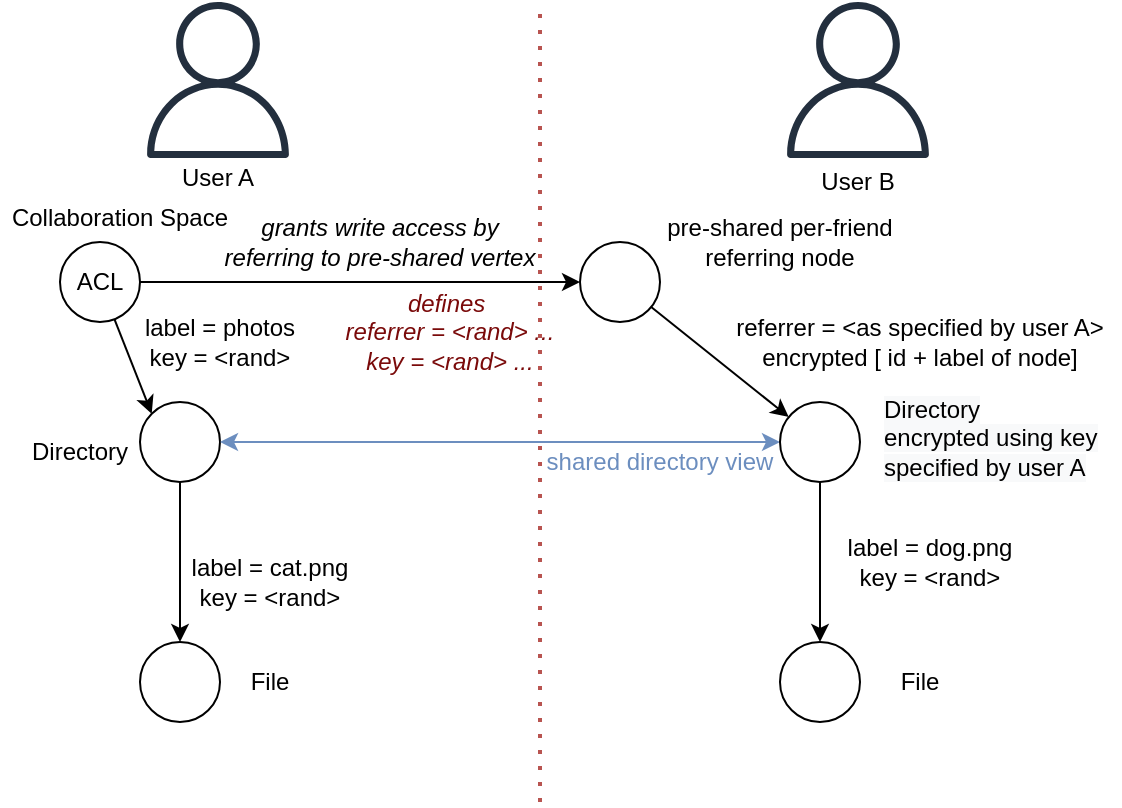 <mxfile version="14.1.8" type="device"><diagram id="mpFzrQPlszunmaVdCHvQ" name="Seite-1"><mxGraphModel dx="752" dy="968" grid="1" gridSize="10" guides="1" tooltips="1" connect="1" arrows="1" fold="1" page="1" pageScale="1" pageWidth="827" pageHeight="1169" math="0" shadow="0"><root><mxCell id="0"/><mxCell id="1" parent="0"/><mxCell id="U_ZpyEcctatvt0JEdYu7-17" style="edgeStyle=orthogonalEdgeStyle;rounded=0;orthogonalLoop=1;jettySize=auto;html=1;" parent="1" source="U_ZpyEcctatvt0JEdYu7-3" target="U_ZpyEcctatvt0JEdYu7-16" edge="1"><mxGeometry relative="1" as="geometry"/></mxCell><mxCell id="U_ZpyEcctatvt0JEdYu7-18" style="rounded=0;orthogonalLoop=1;jettySize=auto;html=1;entryX=0;entryY=0.5;entryDx=0;entryDy=0;exitX=1;exitY=0.5;exitDx=0;exitDy=0;" parent="1" source="QNJdvYs8YTNlKBs_LOQv-1" target="U_ZpyEcctatvt0JEdYu7-4" edge="1"><mxGeometry relative="1" as="geometry"/></mxCell><mxCell id="U_ZpyEcctatvt0JEdYu7-3" value="" style="ellipse;whiteSpace=wrap;html=1;aspect=fixed;" parent="1" vertex="1"><mxGeometry x="80" y="240" width="40" height="40" as="geometry"/></mxCell><mxCell id="U_ZpyEcctatvt0JEdYu7-19" style="edgeStyle=none;rounded=0;orthogonalLoop=1;jettySize=auto;html=1;" parent="1" source="U_ZpyEcctatvt0JEdYu7-4" target="U_ZpyEcctatvt0JEdYu7-5" edge="1"><mxGeometry relative="1" as="geometry"/></mxCell><mxCell id="U_ZpyEcctatvt0JEdYu7-4" value="" style="ellipse;whiteSpace=wrap;html=1;aspect=fixed;" parent="1" vertex="1"><mxGeometry x="300" y="160" width="40" height="40" as="geometry"/></mxCell><mxCell id="U_ZpyEcctatvt0JEdYu7-29" style="edgeStyle=none;rounded=0;orthogonalLoop=1;jettySize=auto;html=1;" parent="1" source="U_ZpyEcctatvt0JEdYu7-5" target="U_ZpyEcctatvt0JEdYu7-28" edge="1"><mxGeometry relative="1" as="geometry"/></mxCell><mxCell id="U_ZpyEcctatvt0JEdYu7-35" style="edgeStyle=none;rounded=0;orthogonalLoop=1;jettySize=auto;html=1;fillColor=#dae8fc;startArrow=classic;startFill=1;strokeColor=#6C8EBF;" parent="1" source="U_ZpyEcctatvt0JEdYu7-5" edge="1"><mxGeometry relative="1" as="geometry"><mxPoint x="120" y="260" as="targetPoint"/></mxGeometry></mxCell><mxCell id="U_ZpyEcctatvt0JEdYu7-5" value="" style="ellipse;whiteSpace=wrap;html=1;aspect=fixed;" parent="1" vertex="1"><mxGeometry x="400" y="240" width="40" height="40" as="geometry"/></mxCell><mxCell id="U_ZpyEcctatvt0JEdYu7-15" value="" style="endArrow=none;dashed=1;html=1;dashPattern=1 3;strokeWidth=2;fillColor=#f8cecc;strokeColor=#b85450;" parent="1" edge="1"><mxGeometry width="50" height="50" relative="1" as="geometry"><mxPoint x="280" y="440" as="sourcePoint"/><mxPoint x="280" y="40" as="targetPoint"/></mxGeometry></mxCell><mxCell id="U_ZpyEcctatvt0JEdYu7-16" value="" style="ellipse;whiteSpace=wrap;html=1;aspect=fixed;" parent="1" vertex="1"><mxGeometry x="80" y="360" width="40" height="40" as="geometry"/></mxCell><mxCell id="U_ZpyEcctatvt0JEdYu7-20" value="Directory" style="text;html=1;strokeColor=none;fillColor=none;align=center;verticalAlign=middle;whiteSpace=wrap;rounded=0;" parent="1" vertex="1"><mxGeometry x="30" y="255" width="40" height="20" as="geometry"/></mxCell><mxCell id="U_ZpyEcctatvt0JEdYu7-21" value="&lt;i&gt;grants write access by referring to pre-shared vertex&lt;/i&gt;" style="text;html=1;strokeColor=none;fillColor=none;align=center;verticalAlign=middle;whiteSpace=wrap;rounded=0;" parent="1" vertex="1"><mxGeometry x="120" y="140" width="160" height="40" as="geometry"/></mxCell><mxCell id="U_ZpyEcctatvt0JEdYu7-22" value="pre-shared per-friend referring node" style="text;html=1;strokeColor=none;fillColor=none;align=center;verticalAlign=middle;whiteSpace=wrap;rounded=0;" parent="1" vertex="1"><mxGeometry x="340" y="150" width="120" height="20" as="geometry"/></mxCell><mxCell id="U_ZpyEcctatvt0JEdYu7-23" value="referrer = &amp;lt;as specified by user A&amp;gt;&lt;br&gt;encrypted [ id + label of node]" style="text;html=1;strokeColor=none;fillColor=none;align=center;verticalAlign=middle;whiteSpace=wrap;rounded=0;" parent="1" vertex="1"><mxGeometry x="370" y="200" width="200" height="20" as="geometry"/></mxCell><mxCell id="U_ZpyEcctatvt0JEdYu7-24" value="&lt;i&gt;defines&amp;nbsp;&lt;br&gt;referrer = &amp;lt;rand&amp;gt; ...&lt;br&gt;key = &amp;lt;rand&amp;gt; ...&lt;/i&gt;" style="text;html=1;strokeColor=none;fillColor=none;align=center;verticalAlign=middle;whiteSpace=wrap;rounded=0;fontColor=#7A0A0A;" parent="1" vertex="1"><mxGeometry x="170" y="180" width="130" height="50" as="geometry"/></mxCell><mxCell id="U_ZpyEcctatvt0JEdYu7-25" value="label = cat.png&lt;br&gt;key = &amp;lt;rand&amp;gt;" style="text;html=1;strokeColor=none;fillColor=none;align=center;verticalAlign=middle;whiteSpace=wrap;rounded=0;" parent="1" vertex="1"><mxGeometry x="90" y="320" width="110" height="20" as="geometry"/></mxCell><mxCell id="U_ZpyEcctatvt0JEdYu7-27" value="&lt;font color=&quot;#6c8ebf&quot;&gt;shared directory view&lt;/font&gt;" style="text;html=1;strokeColor=none;fillColor=none;align=center;verticalAlign=middle;whiteSpace=wrap;rounded=0;" parent="1" vertex="1"><mxGeometry x="280" y="260" width="120" height="20" as="geometry"/></mxCell><mxCell id="U_ZpyEcctatvt0JEdYu7-28" value="" style="ellipse;whiteSpace=wrap;html=1;aspect=fixed;" parent="1" vertex="1"><mxGeometry x="400" y="360" width="40" height="40" as="geometry"/></mxCell><mxCell id="U_ZpyEcctatvt0JEdYu7-36" value="label = dog.png&lt;br&gt;key = &amp;lt;rand&amp;gt;" style="text;html=1;strokeColor=none;fillColor=none;align=center;verticalAlign=middle;whiteSpace=wrap;rounded=0;" parent="1" vertex="1"><mxGeometry x="430" y="310" width="90" height="20" as="geometry"/></mxCell><mxCell id="0Mb84mnpUljb-2dRjRjU-1" value="&lt;span style=&quot;font-family: &amp;#34;helvetica&amp;#34; ; font-size: 12px ; font-style: normal ; font-weight: 400 ; letter-spacing: normal ; text-align: center ; text-indent: 0px ; text-transform: none ; word-spacing: 0px ; background-color: rgb(248 , 249 , 250) ; display: inline ; float: none&quot;&gt;Directory&lt;br&gt;encrypted using key specified by user A&lt;/span&gt;" style="text;whiteSpace=wrap;html=1;" parent="1" vertex="1"><mxGeometry x="450" y="230" width="110" height="30" as="geometry"/></mxCell><mxCell id="0Mb84mnpUljb-2dRjRjU-2" value="" style="outlineConnect=0;fontColor=#232F3E;gradientColor=none;fillColor=#232F3E;strokeColor=none;dashed=0;verticalLabelPosition=bottom;verticalAlign=top;align=center;html=1;fontSize=12;fontStyle=0;aspect=fixed;pointerEvents=1;shape=mxgraph.aws4.user;" parent="1" vertex="1"><mxGeometry x="80" y="40" width="78" height="78" as="geometry"/></mxCell><mxCell id="0Mb84mnpUljb-2dRjRjU-3" value="" style="outlineConnect=0;fontColor=#232F3E;gradientColor=none;fillColor=#232F3E;strokeColor=none;dashed=0;verticalLabelPosition=bottom;verticalAlign=top;align=center;html=1;fontSize=12;fontStyle=0;aspect=fixed;pointerEvents=1;shape=mxgraph.aws4.user;" parent="1" vertex="1"><mxGeometry x="400" y="40" width="78" height="78" as="geometry"/></mxCell><mxCell id="0Mb84mnpUljb-2dRjRjU-4" value="User A" style="text;html=1;strokeColor=none;fillColor=none;align=center;verticalAlign=middle;whiteSpace=wrap;rounded=0;" parent="1" vertex="1"><mxGeometry x="99" y="118" width="40" height="20" as="geometry"/></mxCell><mxCell id="0Mb84mnpUljb-2dRjRjU-5" value="User B" style="text;html=1;strokeColor=none;fillColor=none;align=center;verticalAlign=middle;whiteSpace=wrap;rounded=0;" parent="1" vertex="1"><mxGeometry x="419" y="120" width="40" height="20" as="geometry"/></mxCell><mxCell id="0Mb84mnpUljb-2dRjRjU-6" value="File" style="text;html=1;strokeColor=none;fillColor=none;align=center;verticalAlign=middle;whiteSpace=wrap;rounded=0;" parent="1" vertex="1"><mxGeometry x="125" y="370" width="40" height="20" as="geometry"/></mxCell><mxCell id="0Mb84mnpUljb-2dRjRjU-7" value="File" style="text;html=1;strokeColor=none;fillColor=none;align=center;verticalAlign=middle;whiteSpace=wrap;rounded=0;" parent="1" vertex="1"><mxGeometry x="450" y="370" width="40" height="20" as="geometry"/></mxCell><mxCell id="QNJdvYs8YTNlKBs_LOQv-2" style="rounded=0;orthogonalLoop=1;jettySize=auto;html=1;entryX=0;entryY=0;entryDx=0;entryDy=0;" parent="1" source="QNJdvYs8YTNlKBs_LOQv-1" target="U_ZpyEcctatvt0JEdYu7-3" edge="1"><mxGeometry relative="1" as="geometry"/></mxCell><mxCell id="QNJdvYs8YTNlKBs_LOQv-1" value="" style="ellipse;whiteSpace=wrap;html=1;aspect=fixed;" parent="1" vertex="1"><mxGeometry x="40" y="160" width="40" height="40" as="geometry"/></mxCell><mxCell id="QNJdvYs8YTNlKBs_LOQv-3" value="label = photos&lt;br&gt;key = &amp;lt;rand&amp;gt;" style="text;html=1;strokeColor=none;fillColor=none;align=center;verticalAlign=middle;whiteSpace=wrap;rounded=0;" parent="1" vertex="1"><mxGeometry x="75" y="200" width="90" height="20" as="geometry"/></mxCell><mxCell id="QNJdvYs8YTNlKBs_LOQv-4" value="Collaboration Space" style="text;html=1;strokeColor=none;fillColor=none;align=center;verticalAlign=middle;whiteSpace=wrap;rounded=0;" parent="1" vertex="1"><mxGeometry x="10" y="138" width="120" height="20" as="geometry"/></mxCell><mxCell id="QNJdvYs8YTNlKBs_LOQv-5" value="ACL" style="text;html=1;strokeColor=none;fillColor=none;align=center;verticalAlign=middle;whiteSpace=wrap;rounded=0;" parent="1" vertex="1"><mxGeometry x="40" y="170" width="40" height="20" as="geometry"/></mxCell></root></mxGraphModel></diagram></mxfile>